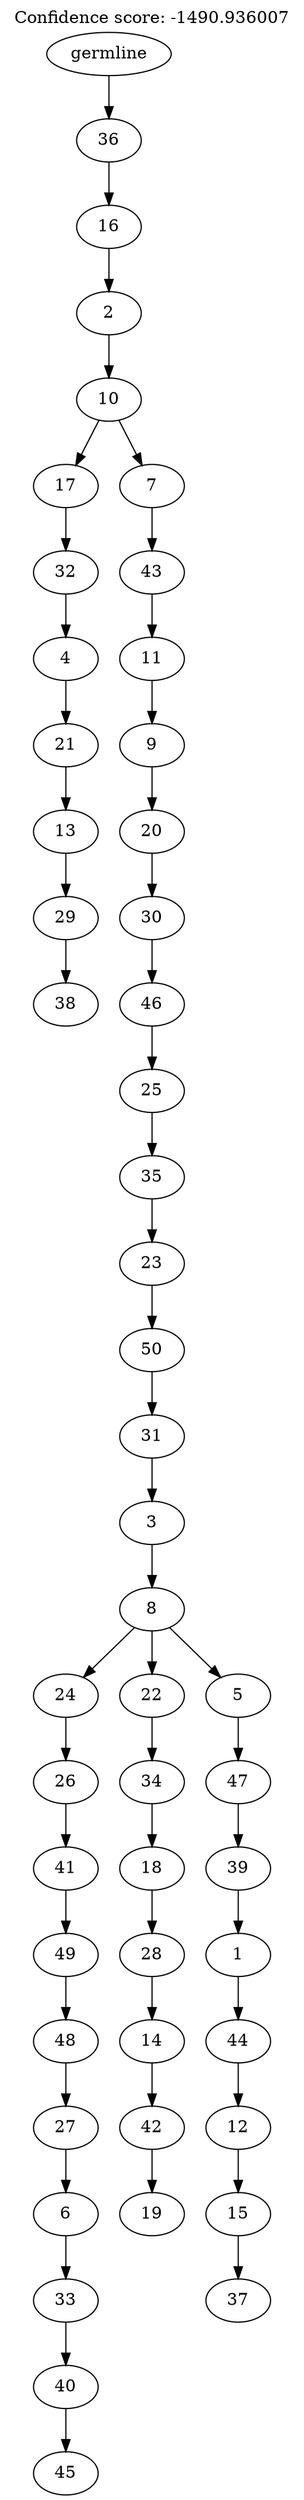 digraph g {
	"49" -> "50";
	"50" [label="38"];
	"48" -> "49";
	"49" [label="29"];
	"47" -> "48";
	"48" [label="13"];
	"46" -> "47";
	"47" [label="21"];
	"45" -> "46";
	"46" [label="4"];
	"44" -> "45";
	"45" [label="32"];
	"42" -> "43";
	"43" [label="45"];
	"41" -> "42";
	"42" [label="40"];
	"40" -> "41";
	"41" [label="33"];
	"39" -> "40";
	"40" [label="6"];
	"38" -> "39";
	"39" [label="27"];
	"37" -> "38";
	"38" [label="48"];
	"36" -> "37";
	"37" [label="49"];
	"35" -> "36";
	"36" [label="41"];
	"34" -> "35";
	"35" [label="26"];
	"32" -> "33";
	"33" [label="19"];
	"31" -> "32";
	"32" [label="42"];
	"30" -> "31";
	"31" [label="14"];
	"29" -> "30";
	"30" [label="28"];
	"28" -> "29";
	"29" [label="18"];
	"27" -> "28";
	"28" [label="34"];
	"25" -> "26";
	"26" [label="37"];
	"24" -> "25";
	"25" [label="15"];
	"23" -> "24";
	"24" [label="12"];
	"22" -> "23";
	"23" [label="44"];
	"21" -> "22";
	"22" [label="1"];
	"20" -> "21";
	"21" [label="39"];
	"19" -> "20";
	"20" [label="47"];
	"18" -> "19";
	"19" [label="5"];
	"18" -> "27";
	"27" [label="22"];
	"18" -> "34";
	"34" [label="24"];
	"17" -> "18";
	"18" [label="8"];
	"16" -> "17";
	"17" [label="3"];
	"15" -> "16";
	"16" [label="31"];
	"14" -> "15";
	"15" [label="50"];
	"13" -> "14";
	"14" [label="23"];
	"12" -> "13";
	"13" [label="35"];
	"11" -> "12";
	"12" [label="25"];
	"10" -> "11";
	"11" [label="46"];
	"9" -> "10";
	"10" [label="30"];
	"8" -> "9";
	"9" [label="20"];
	"7" -> "8";
	"8" [label="9"];
	"6" -> "7";
	"7" [label="11"];
	"5" -> "6";
	"6" [label="43"];
	"4" -> "5";
	"5" [label="7"];
	"4" -> "44";
	"44" [label="17"];
	"3" -> "4";
	"4" [label="10"];
	"2" -> "3";
	"3" [label="2"];
	"1" -> "2";
	"2" [label="16"];
	"0" -> "1";
	"1" [label="36"];
	"0" [label="germline"];
	labelloc="t";
	label="Confidence score: -1490.936007";
}
